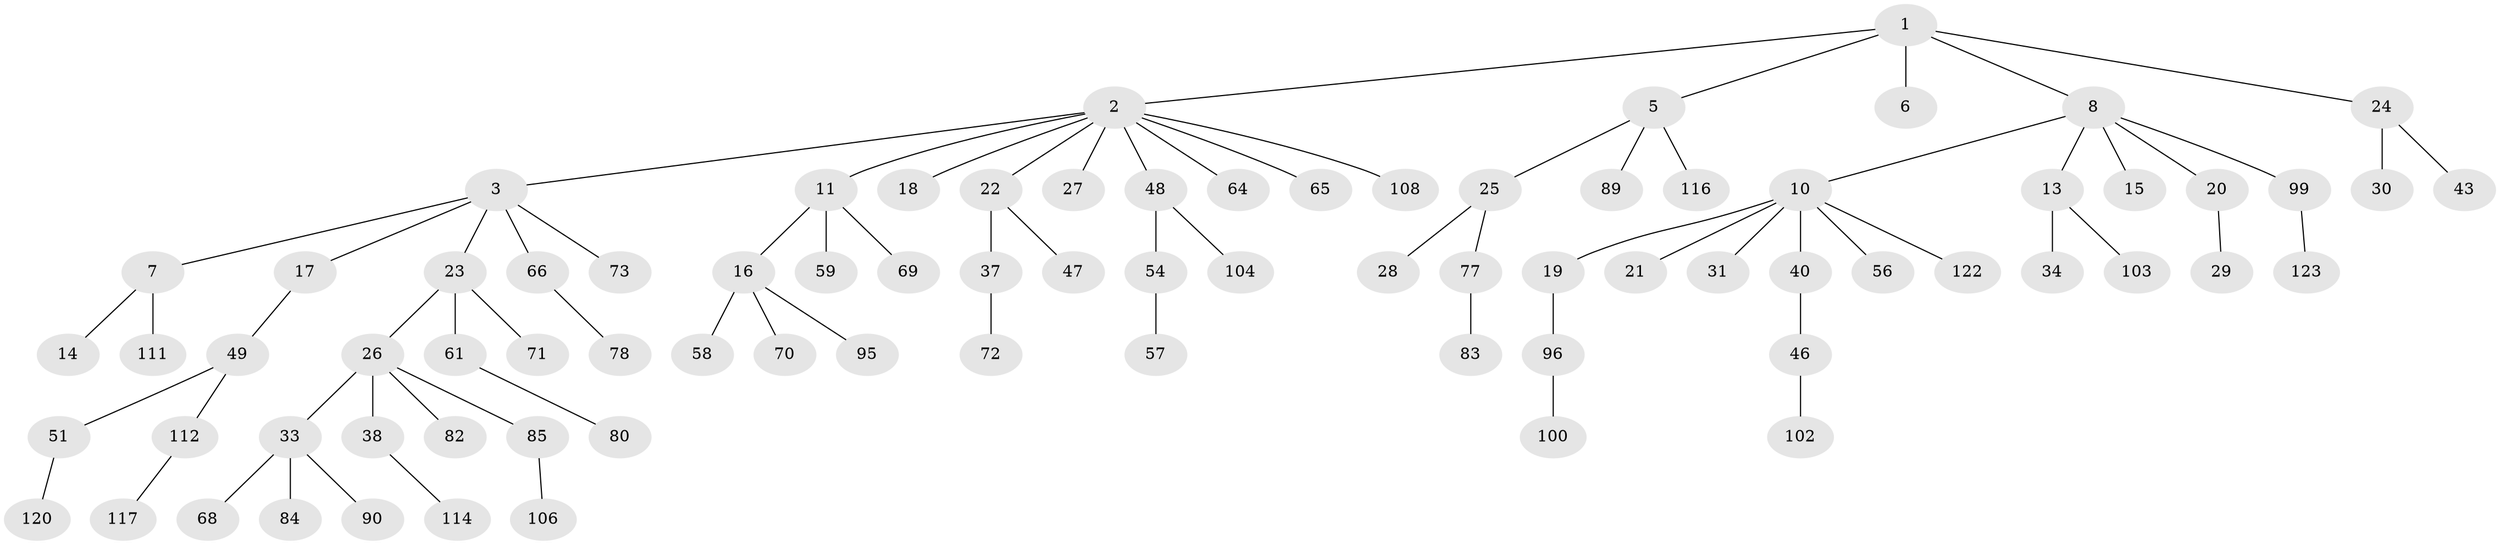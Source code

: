 // original degree distribution, {5: 0.03968253968253968, 4: 0.07936507936507936, 3: 0.1111111111111111, 2: 0.2619047619047619, 7: 0.007936507936507936, 8: 0.007936507936507936, 1: 0.49206349206349204}
// Generated by graph-tools (version 1.1) at 2025/42/03/06/25 10:42:02]
// undirected, 80 vertices, 79 edges
graph export_dot {
graph [start="1"]
  node [color=gray90,style=filled];
  1;
  2 [super="+9"];
  3 [super="+4"];
  5 [super="+76"];
  6 [super="+74"];
  7 [super="+32"];
  8 [super="+75"];
  10 [super="+12"];
  11;
  13 [super="+42"];
  14 [super="+39"];
  15 [super="+121"];
  16 [super="+41"];
  17 [super="+113"];
  18 [super="+94"];
  19;
  20 [super="+124"];
  21;
  22 [super="+93"];
  23 [super="+35"];
  24 [super="+91"];
  25 [super="+36"];
  26 [super="+55"];
  27 [super="+87"];
  28 [super="+44"];
  29 [super="+86"];
  30 [super="+110"];
  31 [super="+126"];
  33 [super="+53"];
  34 [super="+125"];
  37;
  38 [super="+45"];
  40 [super="+50"];
  43 [super="+98"];
  46 [super="+60"];
  47;
  48 [super="+52"];
  49 [super="+62"];
  51 [super="+115"];
  54 [super="+92"];
  56;
  57;
  58;
  59 [super="+63"];
  61 [super="+88"];
  64 [super="+105"];
  65;
  66 [super="+67"];
  68 [super="+81"];
  69 [super="+97"];
  70 [super="+119"];
  71;
  72 [super="+118"];
  73;
  77 [super="+79"];
  78;
  80;
  82;
  83;
  84;
  85;
  89 [super="+101"];
  90;
  95;
  96 [super="+109"];
  99;
  100;
  102;
  103;
  104 [super="+107"];
  106;
  108;
  111;
  112;
  114;
  116;
  117;
  120;
  122;
  123;
  1 -- 2;
  1 -- 5;
  1 -- 6;
  1 -- 8;
  1 -- 24;
  2 -- 3;
  2 -- 11;
  2 -- 64;
  2 -- 65;
  2 -- 108;
  2 -- 48;
  2 -- 18;
  2 -- 22;
  2 -- 27;
  3 -- 7;
  3 -- 23;
  3 -- 73;
  3 -- 17;
  3 -- 66;
  5 -- 25;
  5 -- 89;
  5 -- 116;
  7 -- 14;
  7 -- 111;
  8 -- 10;
  8 -- 13;
  8 -- 15;
  8 -- 20;
  8 -- 99;
  10 -- 19;
  10 -- 31;
  10 -- 122;
  10 -- 40;
  10 -- 56;
  10 -- 21;
  11 -- 16;
  11 -- 59;
  11 -- 69;
  13 -- 34;
  13 -- 103;
  16 -- 70;
  16 -- 95;
  16 -- 58;
  17 -- 49;
  19 -- 96;
  20 -- 29;
  22 -- 37;
  22 -- 47;
  23 -- 26;
  23 -- 71;
  23 -- 61;
  24 -- 30;
  24 -- 43;
  25 -- 28;
  25 -- 77;
  26 -- 33;
  26 -- 38;
  26 -- 85;
  26 -- 82;
  33 -- 68;
  33 -- 90;
  33 -- 84;
  37 -- 72;
  38 -- 114;
  40 -- 46;
  46 -- 102;
  48 -- 104;
  48 -- 54;
  49 -- 51;
  49 -- 112;
  51 -- 120;
  54 -- 57;
  61 -- 80;
  66 -- 78;
  77 -- 83;
  85 -- 106;
  96 -- 100;
  99 -- 123;
  112 -- 117;
}

